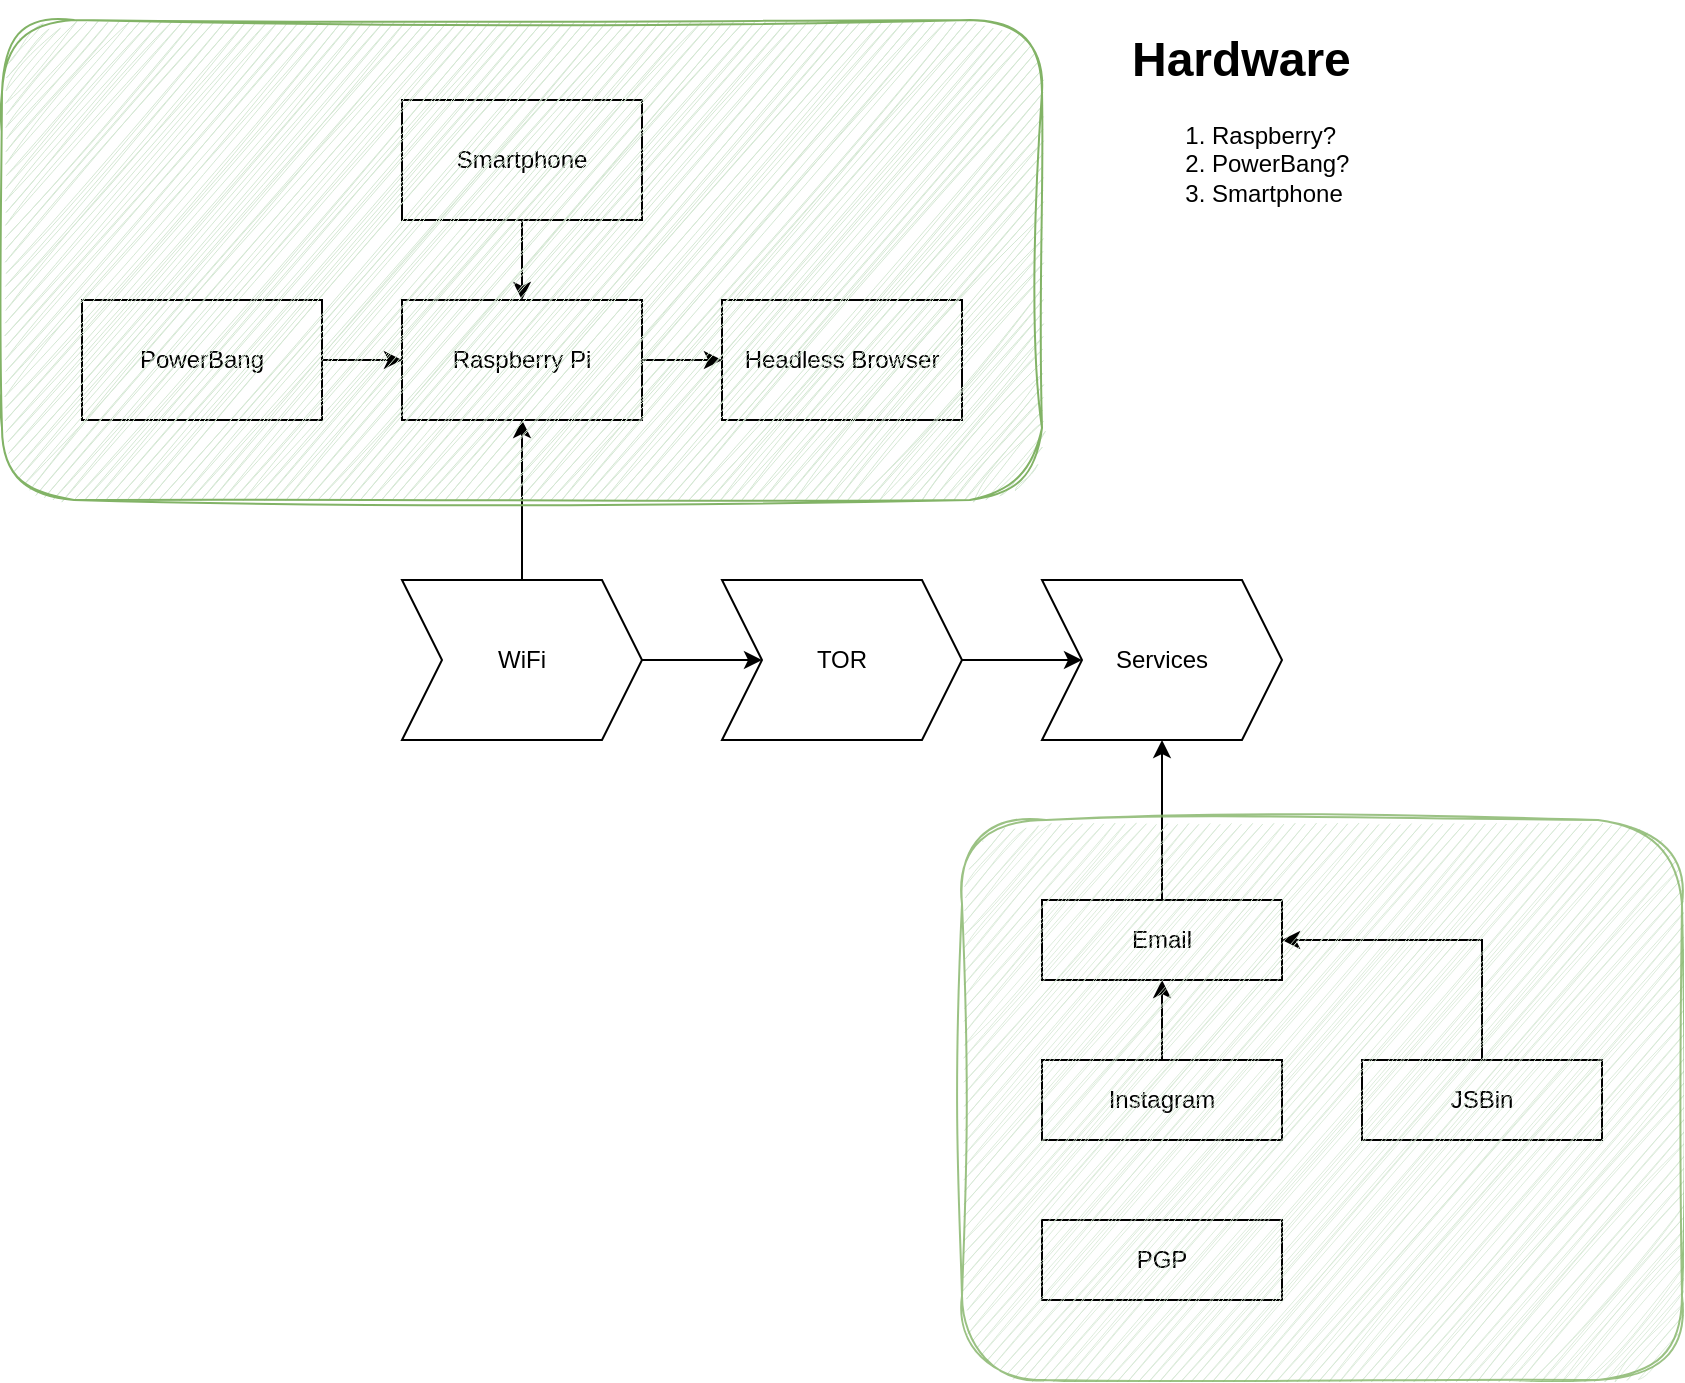 <mxfile version="21.4.0" type="github">
  <diagram name="Page-1" id="lsT4wqbdhYgyk3f3oKFe">
    <mxGraphModel dx="1360" dy="811" grid="1" gridSize="10" guides="1" tooltips="1" connect="1" arrows="1" fold="1" page="1" pageScale="1" pageWidth="850" pageHeight="1100" math="0" shadow="0">
      <root>
        <mxCell id="0" />
        <mxCell id="1" parent="0" />
        <mxCell id="rJqO0jKTIe9qJqitLwrk-4" value="" style="edgeStyle=orthogonalEdgeStyle;rounded=0;orthogonalLoop=1;jettySize=auto;html=1;" edge="1" parent="1" source="rJqO0jKTIe9qJqitLwrk-1" target="rJqO0jKTIe9qJqitLwrk-2">
          <mxGeometry relative="1" as="geometry" />
        </mxCell>
        <mxCell id="rJqO0jKTIe9qJqitLwrk-6" value="" style="edgeStyle=orthogonalEdgeStyle;rounded=0;orthogonalLoop=1;jettySize=auto;html=1;" edge="1" parent="1" source="rJqO0jKTIe9qJqitLwrk-1" target="rJqO0jKTIe9qJqitLwrk-5">
          <mxGeometry relative="1" as="geometry" />
        </mxCell>
        <mxCell id="rJqO0jKTIe9qJqitLwrk-1" value="WiFi" style="shape=step;perimeter=stepPerimeter;whiteSpace=wrap;html=1;fixedSize=1;" vertex="1" parent="1">
          <mxGeometry x="200" y="320" width="120" height="80" as="geometry" />
        </mxCell>
        <mxCell id="rJqO0jKTIe9qJqitLwrk-10" value="" style="edgeStyle=orthogonalEdgeStyle;rounded=0;orthogonalLoop=1;jettySize=auto;html=1;" edge="1" parent="1" source="rJqO0jKTIe9qJqitLwrk-2" target="rJqO0jKTIe9qJqitLwrk-9">
          <mxGeometry relative="1" as="geometry" />
        </mxCell>
        <mxCell id="rJqO0jKTIe9qJqitLwrk-2" value="TOR" style="shape=step;perimeter=stepPerimeter;whiteSpace=wrap;html=1;fixedSize=1;" vertex="1" parent="1">
          <mxGeometry x="360" y="320" width="120" height="80" as="geometry" />
        </mxCell>
        <mxCell id="rJqO0jKTIe9qJqitLwrk-21" value="" style="edgeStyle=orthogonalEdgeStyle;rounded=0;orthogonalLoop=1;jettySize=auto;html=1;" edge="1" parent="1" source="rJqO0jKTIe9qJqitLwrk-5" target="rJqO0jKTIe9qJqitLwrk-20">
          <mxGeometry relative="1" as="geometry" />
        </mxCell>
        <mxCell id="rJqO0jKTIe9qJqitLwrk-5" value="Raspberry Pi" style="rounded=0;whiteSpace=wrap;html=1;" vertex="1" parent="1">
          <mxGeometry x="200" y="180" width="120" height="60" as="geometry" />
        </mxCell>
        <mxCell id="rJqO0jKTIe9qJqitLwrk-13" value="" style="edgeStyle=orthogonalEdgeStyle;rounded=0;orthogonalLoop=1;jettySize=auto;html=1;" edge="1" parent="1" source="rJqO0jKTIe9qJqitLwrk-7" target="rJqO0jKTIe9qJqitLwrk-9">
          <mxGeometry relative="1" as="geometry" />
        </mxCell>
        <mxCell id="rJqO0jKTIe9qJqitLwrk-7" value="Email" style="rounded=0;whiteSpace=wrap;html=1;" vertex="1" parent="1">
          <mxGeometry x="520" y="480" width="120" height="40" as="geometry" />
        </mxCell>
        <mxCell id="rJqO0jKTIe9qJqitLwrk-9" value="Services" style="shape=step;perimeter=stepPerimeter;whiteSpace=wrap;html=1;fixedSize=1;" vertex="1" parent="1">
          <mxGeometry x="520" y="320" width="120" height="80" as="geometry" />
        </mxCell>
        <mxCell id="rJqO0jKTIe9qJqitLwrk-12" value="" style="edgeStyle=orthogonalEdgeStyle;rounded=0;orthogonalLoop=1;jettySize=auto;html=1;" edge="1" parent="1" source="rJqO0jKTIe9qJqitLwrk-11" target="rJqO0jKTIe9qJqitLwrk-7">
          <mxGeometry relative="1" as="geometry" />
        </mxCell>
        <mxCell id="rJqO0jKTIe9qJqitLwrk-11" value="Instagram" style="rounded=0;whiteSpace=wrap;html=1;" vertex="1" parent="1">
          <mxGeometry x="520" y="560" width="120" height="40" as="geometry" />
        </mxCell>
        <mxCell id="rJqO0jKTIe9qJqitLwrk-15" style="edgeStyle=orthogonalEdgeStyle;rounded=0;orthogonalLoop=1;jettySize=auto;html=1;exitX=0.5;exitY=0;exitDx=0;exitDy=0;entryX=1;entryY=0.5;entryDx=0;entryDy=0;" edge="1" parent="1" source="rJqO0jKTIe9qJqitLwrk-14" target="rJqO0jKTIe9qJqitLwrk-7">
          <mxGeometry relative="1" as="geometry" />
        </mxCell>
        <mxCell id="rJqO0jKTIe9qJqitLwrk-14" value="JSBin" style="rounded=0;whiteSpace=wrap;html=1;" vertex="1" parent="1">
          <mxGeometry x="680" y="560" width="120" height="40" as="geometry" />
        </mxCell>
        <mxCell id="rJqO0jKTIe9qJqitLwrk-17" value="" style="edgeStyle=orthogonalEdgeStyle;rounded=0;orthogonalLoop=1;jettySize=auto;html=1;" edge="1" parent="1" source="rJqO0jKTIe9qJqitLwrk-16" target="rJqO0jKTIe9qJqitLwrk-5">
          <mxGeometry relative="1" as="geometry" />
        </mxCell>
        <mxCell id="rJqO0jKTIe9qJqitLwrk-16" value="PowerBang" style="rounded=0;whiteSpace=wrap;html=1;" vertex="1" parent="1">
          <mxGeometry x="40" y="180" width="120" height="60" as="geometry" />
        </mxCell>
        <mxCell id="rJqO0jKTIe9qJqitLwrk-19" value="" style="edgeStyle=orthogonalEdgeStyle;rounded=0;orthogonalLoop=1;jettySize=auto;html=1;" edge="1" parent="1" source="rJqO0jKTIe9qJqitLwrk-18" target="rJqO0jKTIe9qJqitLwrk-5">
          <mxGeometry relative="1" as="geometry" />
        </mxCell>
        <mxCell id="rJqO0jKTIe9qJqitLwrk-18" value="Smartphone" style="rounded=0;whiteSpace=wrap;html=1;" vertex="1" parent="1">
          <mxGeometry x="200" y="80" width="120" height="60" as="geometry" />
        </mxCell>
        <mxCell id="rJqO0jKTIe9qJqitLwrk-20" value="Headless Browser" style="rounded=0;whiteSpace=wrap;html=1;" vertex="1" parent="1">
          <mxGeometry x="360" y="180" width="120" height="60" as="geometry" />
        </mxCell>
        <mxCell id="rJqO0jKTIe9qJqitLwrk-22" value="PGP" style="rounded=0;whiteSpace=wrap;html=1;" vertex="1" parent="1">
          <mxGeometry x="520" y="640" width="120" height="40" as="geometry" />
        </mxCell>
        <mxCell id="rJqO0jKTIe9qJqitLwrk-26" value="" style="rounded=1;whiteSpace=wrap;html=1;fillColor=#d5e8d4;strokeColor=#82b366;sketch=1;curveFitting=1;jiggle=2;opacity=80;" vertex="1" parent="1">
          <mxGeometry x="480" y="440" width="360" height="280" as="geometry" />
        </mxCell>
        <mxCell id="rJqO0jKTIe9qJqitLwrk-27" value="" style="rounded=1;whiteSpace=wrap;html=1;sketch=1;curveFitting=1;jiggle=2;fillColor=#d5e8d4;strokeColor=#82b366;glass=0;" vertex="1" parent="1">
          <mxGeometry y="40" width="520" height="240" as="geometry" />
        </mxCell>
        <mxCell id="rJqO0jKTIe9qJqitLwrk-28" value="&lt;h1&gt;Hardware&lt;/h1&gt;&lt;p&gt;&lt;/p&gt;&lt;ol&gt;&lt;li&gt;Raspberry?&lt;/li&gt;&lt;li&gt;PowerBang?&lt;/li&gt;&lt;li&gt;Smartphone&lt;/li&gt;&lt;/ol&gt;&lt;p&gt;&lt;/p&gt;" style="text;html=1;strokeColor=none;fillColor=none;spacing=5;spacingTop=-20;whiteSpace=wrap;overflow=hidden;rounded=0;" vertex="1" parent="1">
          <mxGeometry x="560" y="40" width="190" height="120" as="geometry" />
        </mxCell>
      </root>
    </mxGraphModel>
  </diagram>
</mxfile>
